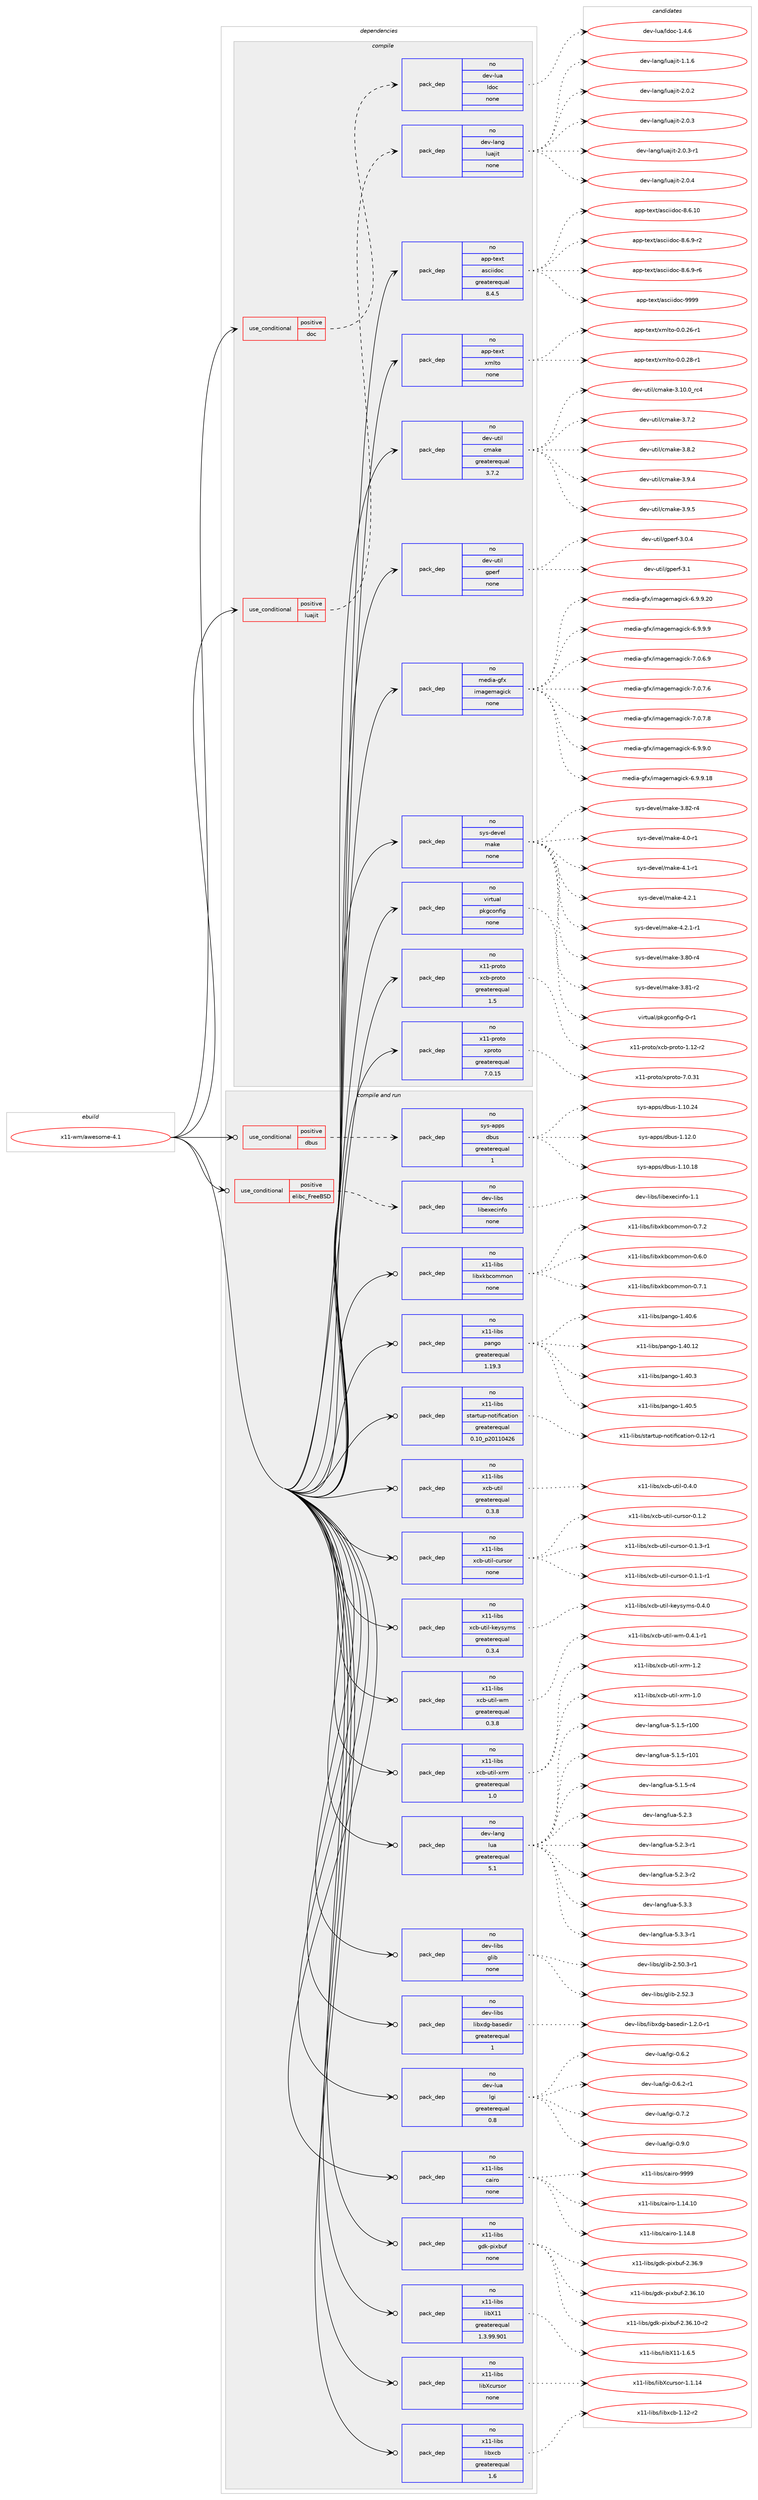 digraph prolog {

# *************
# Graph options
# *************

newrank=true;
concentrate=true;
compound=true;
graph [rankdir=LR,fontname=Helvetica,fontsize=10,ranksep=1.5];#, ranksep=2.5, nodesep=0.2];
edge  [arrowhead=vee];
node  [fontname=Helvetica,fontsize=10];

# **********
# The ebuild
# **********

subgraph cluster_leftcol {
color=gray;
rank=same;
label=<<i>ebuild</i>>;
id [label="x11-wm/awesome-4.1", color=red, width=4, href="../x11-wm/awesome-4.1.svg"];
}

# ****************
# The dependencies
# ****************

subgraph cluster_midcol {
color=gray;
label=<<i>dependencies</i>>;
subgraph cluster_compile {
fillcolor="#eeeeee";
style=filled;
label=<<i>compile</i>>;
subgraph cond123967 {
dependency531291 [label=<<TABLE BORDER="0" CELLBORDER="1" CELLSPACING="0" CELLPADDING="4"><TR><TD ROWSPAN="3" CELLPADDING="10">use_conditional</TD></TR><TR><TD>positive</TD></TR><TR><TD>doc</TD></TR></TABLE>>, shape=none, color=red];
subgraph pack397216 {
dependency531292 [label=<<TABLE BORDER="0" CELLBORDER="1" CELLSPACING="0" CELLPADDING="4" WIDTH="220"><TR><TD ROWSPAN="6" CELLPADDING="30">pack_dep</TD></TR><TR><TD WIDTH="110">no</TD></TR><TR><TD>dev-lua</TD></TR><TR><TD>ldoc</TD></TR><TR><TD>none</TD></TR><TR><TD></TD></TR></TABLE>>, shape=none, color=blue];
}
dependency531291:e -> dependency531292:w [weight=20,style="dashed",arrowhead="vee"];
}
id:e -> dependency531291:w [weight=20,style="solid",arrowhead="vee"];
subgraph cond123968 {
dependency531293 [label=<<TABLE BORDER="0" CELLBORDER="1" CELLSPACING="0" CELLPADDING="4"><TR><TD ROWSPAN="3" CELLPADDING="10">use_conditional</TD></TR><TR><TD>positive</TD></TR><TR><TD>luajit</TD></TR></TABLE>>, shape=none, color=red];
subgraph pack397217 {
dependency531294 [label=<<TABLE BORDER="0" CELLBORDER="1" CELLSPACING="0" CELLPADDING="4" WIDTH="220"><TR><TD ROWSPAN="6" CELLPADDING="30">pack_dep</TD></TR><TR><TD WIDTH="110">no</TD></TR><TR><TD>dev-lang</TD></TR><TR><TD>luajit</TD></TR><TR><TD>none</TD></TR><TR><TD></TD></TR></TABLE>>, shape=none, color=blue];
}
dependency531293:e -> dependency531294:w [weight=20,style="dashed",arrowhead="vee"];
}
id:e -> dependency531293:w [weight=20,style="solid",arrowhead="vee"];
subgraph pack397218 {
dependency531295 [label=<<TABLE BORDER="0" CELLBORDER="1" CELLSPACING="0" CELLPADDING="4" WIDTH="220"><TR><TD ROWSPAN="6" CELLPADDING="30">pack_dep</TD></TR><TR><TD WIDTH="110">no</TD></TR><TR><TD>app-text</TD></TR><TR><TD>asciidoc</TD></TR><TR><TD>greaterequal</TD></TR><TR><TD>8.4.5</TD></TR></TABLE>>, shape=none, color=blue];
}
id:e -> dependency531295:w [weight=20,style="solid",arrowhead="vee"];
subgraph pack397219 {
dependency531296 [label=<<TABLE BORDER="0" CELLBORDER="1" CELLSPACING="0" CELLPADDING="4" WIDTH="220"><TR><TD ROWSPAN="6" CELLPADDING="30">pack_dep</TD></TR><TR><TD WIDTH="110">no</TD></TR><TR><TD>app-text</TD></TR><TR><TD>xmlto</TD></TR><TR><TD>none</TD></TR><TR><TD></TD></TR></TABLE>>, shape=none, color=blue];
}
id:e -> dependency531296:w [weight=20,style="solid",arrowhead="vee"];
subgraph pack397220 {
dependency531297 [label=<<TABLE BORDER="0" CELLBORDER="1" CELLSPACING="0" CELLPADDING="4" WIDTH="220"><TR><TD ROWSPAN="6" CELLPADDING="30">pack_dep</TD></TR><TR><TD WIDTH="110">no</TD></TR><TR><TD>dev-util</TD></TR><TR><TD>cmake</TD></TR><TR><TD>greaterequal</TD></TR><TR><TD>3.7.2</TD></TR></TABLE>>, shape=none, color=blue];
}
id:e -> dependency531297:w [weight=20,style="solid",arrowhead="vee"];
subgraph pack397221 {
dependency531298 [label=<<TABLE BORDER="0" CELLBORDER="1" CELLSPACING="0" CELLPADDING="4" WIDTH="220"><TR><TD ROWSPAN="6" CELLPADDING="30">pack_dep</TD></TR><TR><TD WIDTH="110">no</TD></TR><TR><TD>dev-util</TD></TR><TR><TD>gperf</TD></TR><TR><TD>none</TD></TR><TR><TD></TD></TR></TABLE>>, shape=none, color=blue];
}
id:e -> dependency531298:w [weight=20,style="solid",arrowhead="vee"];
subgraph pack397222 {
dependency531299 [label=<<TABLE BORDER="0" CELLBORDER="1" CELLSPACING="0" CELLPADDING="4" WIDTH="220"><TR><TD ROWSPAN="6" CELLPADDING="30">pack_dep</TD></TR><TR><TD WIDTH="110">no</TD></TR><TR><TD>media-gfx</TD></TR><TR><TD>imagemagick</TD></TR><TR><TD>none</TD></TR><TR><TD></TD></TR></TABLE>>, shape=none, color=blue];
}
id:e -> dependency531299:w [weight=20,style="solid",arrowhead="vee"];
subgraph pack397223 {
dependency531300 [label=<<TABLE BORDER="0" CELLBORDER="1" CELLSPACING="0" CELLPADDING="4" WIDTH="220"><TR><TD ROWSPAN="6" CELLPADDING="30">pack_dep</TD></TR><TR><TD WIDTH="110">no</TD></TR><TR><TD>sys-devel</TD></TR><TR><TD>make</TD></TR><TR><TD>none</TD></TR><TR><TD></TD></TR></TABLE>>, shape=none, color=blue];
}
id:e -> dependency531300:w [weight=20,style="solid",arrowhead="vee"];
subgraph pack397224 {
dependency531301 [label=<<TABLE BORDER="0" CELLBORDER="1" CELLSPACING="0" CELLPADDING="4" WIDTH="220"><TR><TD ROWSPAN="6" CELLPADDING="30">pack_dep</TD></TR><TR><TD WIDTH="110">no</TD></TR><TR><TD>virtual</TD></TR><TR><TD>pkgconfig</TD></TR><TR><TD>none</TD></TR><TR><TD></TD></TR></TABLE>>, shape=none, color=blue];
}
id:e -> dependency531301:w [weight=20,style="solid",arrowhead="vee"];
subgraph pack397225 {
dependency531302 [label=<<TABLE BORDER="0" CELLBORDER="1" CELLSPACING="0" CELLPADDING="4" WIDTH="220"><TR><TD ROWSPAN="6" CELLPADDING="30">pack_dep</TD></TR><TR><TD WIDTH="110">no</TD></TR><TR><TD>x11-proto</TD></TR><TR><TD>xcb-proto</TD></TR><TR><TD>greaterequal</TD></TR><TR><TD>1.5</TD></TR></TABLE>>, shape=none, color=blue];
}
id:e -> dependency531302:w [weight=20,style="solid",arrowhead="vee"];
subgraph pack397226 {
dependency531303 [label=<<TABLE BORDER="0" CELLBORDER="1" CELLSPACING="0" CELLPADDING="4" WIDTH="220"><TR><TD ROWSPAN="6" CELLPADDING="30">pack_dep</TD></TR><TR><TD WIDTH="110">no</TD></TR><TR><TD>x11-proto</TD></TR><TR><TD>xproto</TD></TR><TR><TD>greaterequal</TD></TR><TR><TD>7.0.15</TD></TR></TABLE>>, shape=none, color=blue];
}
id:e -> dependency531303:w [weight=20,style="solid",arrowhead="vee"];
}
subgraph cluster_compileandrun {
fillcolor="#eeeeee";
style=filled;
label=<<i>compile and run</i>>;
subgraph cond123969 {
dependency531304 [label=<<TABLE BORDER="0" CELLBORDER="1" CELLSPACING="0" CELLPADDING="4"><TR><TD ROWSPAN="3" CELLPADDING="10">use_conditional</TD></TR><TR><TD>positive</TD></TR><TR><TD>dbus</TD></TR></TABLE>>, shape=none, color=red];
subgraph pack397227 {
dependency531305 [label=<<TABLE BORDER="0" CELLBORDER="1" CELLSPACING="0" CELLPADDING="4" WIDTH="220"><TR><TD ROWSPAN="6" CELLPADDING="30">pack_dep</TD></TR><TR><TD WIDTH="110">no</TD></TR><TR><TD>sys-apps</TD></TR><TR><TD>dbus</TD></TR><TR><TD>greaterequal</TD></TR><TR><TD>1</TD></TR></TABLE>>, shape=none, color=blue];
}
dependency531304:e -> dependency531305:w [weight=20,style="dashed",arrowhead="vee"];
}
id:e -> dependency531304:w [weight=20,style="solid",arrowhead="odotvee"];
subgraph cond123970 {
dependency531306 [label=<<TABLE BORDER="0" CELLBORDER="1" CELLSPACING="0" CELLPADDING="4"><TR><TD ROWSPAN="3" CELLPADDING="10">use_conditional</TD></TR><TR><TD>positive</TD></TR><TR><TD>elibc_FreeBSD</TD></TR></TABLE>>, shape=none, color=red];
subgraph pack397228 {
dependency531307 [label=<<TABLE BORDER="0" CELLBORDER="1" CELLSPACING="0" CELLPADDING="4" WIDTH="220"><TR><TD ROWSPAN="6" CELLPADDING="30">pack_dep</TD></TR><TR><TD WIDTH="110">no</TD></TR><TR><TD>dev-libs</TD></TR><TR><TD>libexecinfo</TD></TR><TR><TD>none</TD></TR><TR><TD></TD></TR></TABLE>>, shape=none, color=blue];
}
dependency531306:e -> dependency531307:w [weight=20,style="dashed",arrowhead="vee"];
}
id:e -> dependency531306:w [weight=20,style="solid",arrowhead="odotvee"];
subgraph pack397229 {
dependency531308 [label=<<TABLE BORDER="0" CELLBORDER="1" CELLSPACING="0" CELLPADDING="4" WIDTH="220"><TR><TD ROWSPAN="6" CELLPADDING="30">pack_dep</TD></TR><TR><TD WIDTH="110">no</TD></TR><TR><TD>dev-lang</TD></TR><TR><TD>lua</TD></TR><TR><TD>greaterequal</TD></TR><TR><TD>5.1</TD></TR></TABLE>>, shape=none, color=blue];
}
id:e -> dependency531308:w [weight=20,style="solid",arrowhead="odotvee"];
subgraph pack397230 {
dependency531309 [label=<<TABLE BORDER="0" CELLBORDER="1" CELLSPACING="0" CELLPADDING="4" WIDTH="220"><TR><TD ROWSPAN="6" CELLPADDING="30">pack_dep</TD></TR><TR><TD WIDTH="110">no</TD></TR><TR><TD>dev-libs</TD></TR><TR><TD>glib</TD></TR><TR><TD>none</TD></TR><TR><TD></TD></TR></TABLE>>, shape=none, color=blue];
}
id:e -> dependency531309:w [weight=20,style="solid",arrowhead="odotvee"];
subgraph pack397231 {
dependency531310 [label=<<TABLE BORDER="0" CELLBORDER="1" CELLSPACING="0" CELLPADDING="4" WIDTH="220"><TR><TD ROWSPAN="6" CELLPADDING="30">pack_dep</TD></TR><TR><TD WIDTH="110">no</TD></TR><TR><TD>dev-libs</TD></TR><TR><TD>libxdg-basedir</TD></TR><TR><TD>greaterequal</TD></TR><TR><TD>1</TD></TR></TABLE>>, shape=none, color=blue];
}
id:e -> dependency531310:w [weight=20,style="solid",arrowhead="odotvee"];
subgraph pack397232 {
dependency531311 [label=<<TABLE BORDER="0" CELLBORDER="1" CELLSPACING="0" CELLPADDING="4" WIDTH="220"><TR><TD ROWSPAN="6" CELLPADDING="30">pack_dep</TD></TR><TR><TD WIDTH="110">no</TD></TR><TR><TD>dev-lua</TD></TR><TR><TD>lgi</TD></TR><TR><TD>greaterequal</TD></TR><TR><TD>0.8</TD></TR></TABLE>>, shape=none, color=blue];
}
id:e -> dependency531311:w [weight=20,style="solid",arrowhead="odotvee"];
subgraph pack397233 {
dependency531312 [label=<<TABLE BORDER="0" CELLBORDER="1" CELLSPACING="0" CELLPADDING="4" WIDTH="220"><TR><TD ROWSPAN="6" CELLPADDING="30">pack_dep</TD></TR><TR><TD WIDTH="110">no</TD></TR><TR><TD>x11-libs</TD></TR><TR><TD>cairo</TD></TR><TR><TD>none</TD></TR><TR><TD></TD></TR></TABLE>>, shape=none, color=blue];
}
id:e -> dependency531312:w [weight=20,style="solid",arrowhead="odotvee"];
subgraph pack397234 {
dependency531313 [label=<<TABLE BORDER="0" CELLBORDER="1" CELLSPACING="0" CELLPADDING="4" WIDTH="220"><TR><TD ROWSPAN="6" CELLPADDING="30">pack_dep</TD></TR><TR><TD WIDTH="110">no</TD></TR><TR><TD>x11-libs</TD></TR><TR><TD>gdk-pixbuf</TD></TR><TR><TD>none</TD></TR><TR><TD></TD></TR></TABLE>>, shape=none, color=blue];
}
id:e -> dependency531313:w [weight=20,style="solid",arrowhead="odotvee"];
subgraph pack397235 {
dependency531314 [label=<<TABLE BORDER="0" CELLBORDER="1" CELLSPACING="0" CELLPADDING="4" WIDTH="220"><TR><TD ROWSPAN="6" CELLPADDING="30">pack_dep</TD></TR><TR><TD WIDTH="110">no</TD></TR><TR><TD>x11-libs</TD></TR><TR><TD>libX11</TD></TR><TR><TD>greaterequal</TD></TR><TR><TD>1.3.99.901</TD></TR></TABLE>>, shape=none, color=blue];
}
id:e -> dependency531314:w [weight=20,style="solid",arrowhead="odotvee"];
subgraph pack397236 {
dependency531315 [label=<<TABLE BORDER="0" CELLBORDER="1" CELLSPACING="0" CELLPADDING="4" WIDTH="220"><TR><TD ROWSPAN="6" CELLPADDING="30">pack_dep</TD></TR><TR><TD WIDTH="110">no</TD></TR><TR><TD>x11-libs</TD></TR><TR><TD>libXcursor</TD></TR><TR><TD>none</TD></TR><TR><TD></TD></TR></TABLE>>, shape=none, color=blue];
}
id:e -> dependency531315:w [weight=20,style="solid",arrowhead="odotvee"];
subgraph pack397237 {
dependency531316 [label=<<TABLE BORDER="0" CELLBORDER="1" CELLSPACING="0" CELLPADDING="4" WIDTH="220"><TR><TD ROWSPAN="6" CELLPADDING="30">pack_dep</TD></TR><TR><TD WIDTH="110">no</TD></TR><TR><TD>x11-libs</TD></TR><TR><TD>libxcb</TD></TR><TR><TD>greaterequal</TD></TR><TR><TD>1.6</TD></TR></TABLE>>, shape=none, color=blue];
}
id:e -> dependency531316:w [weight=20,style="solid",arrowhead="odotvee"];
subgraph pack397238 {
dependency531317 [label=<<TABLE BORDER="0" CELLBORDER="1" CELLSPACING="0" CELLPADDING="4" WIDTH="220"><TR><TD ROWSPAN="6" CELLPADDING="30">pack_dep</TD></TR><TR><TD WIDTH="110">no</TD></TR><TR><TD>x11-libs</TD></TR><TR><TD>libxkbcommon</TD></TR><TR><TD>none</TD></TR><TR><TD></TD></TR></TABLE>>, shape=none, color=blue];
}
id:e -> dependency531317:w [weight=20,style="solid",arrowhead="odotvee"];
subgraph pack397239 {
dependency531318 [label=<<TABLE BORDER="0" CELLBORDER="1" CELLSPACING="0" CELLPADDING="4" WIDTH="220"><TR><TD ROWSPAN="6" CELLPADDING="30">pack_dep</TD></TR><TR><TD WIDTH="110">no</TD></TR><TR><TD>x11-libs</TD></TR><TR><TD>pango</TD></TR><TR><TD>greaterequal</TD></TR><TR><TD>1.19.3</TD></TR></TABLE>>, shape=none, color=blue];
}
id:e -> dependency531318:w [weight=20,style="solid",arrowhead="odotvee"];
subgraph pack397240 {
dependency531319 [label=<<TABLE BORDER="0" CELLBORDER="1" CELLSPACING="0" CELLPADDING="4" WIDTH="220"><TR><TD ROWSPAN="6" CELLPADDING="30">pack_dep</TD></TR><TR><TD WIDTH="110">no</TD></TR><TR><TD>x11-libs</TD></TR><TR><TD>startup-notification</TD></TR><TR><TD>greaterequal</TD></TR><TR><TD>0.10_p20110426</TD></TR></TABLE>>, shape=none, color=blue];
}
id:e -> dependency531319:w [weight=20,style="solid",arrowhead="odotvee"];
subgraph pack397241 {
dependency531320 [label=<<TABLE BORDER="0" CELLBORDER="1" CELLSPACING="0" CELLPADDING="4" WIDTH="220"><TR><TD ROWSPAN="6" CELLPADDING="30">pack_dep</TD></TR><TR><TD WIDTH="110">no</TD></TR><TR><TD>x11-libs</TD></TR><TR><TD>xcb-util</TD></TR><TR><TD>greaterequal</TD></TR><TR><TD>0.3.8</TD></TR></TABLE>>, shape=none, color=blue];
}
id:e -> dependency531320:w [weight=20,style="solid",arrowhead="odotvee"];
subgraph pack397242 {
dependency531321 [label=<<TABLE BORDER="0" CELLBORDER="1" CELLSPACING="0" CELLPADDING="4" WIDTH="220"><TR><TD ROWSPAN="6" CELLPADDING="30">pack_dep</TD></TR><TR><TD WIDTH="110">no</TD></TR><TR><TD>x11-libs</TD></TR><TR><TD>xcb-util-cursor</TD></TR><TR><TD>none</TD></TR><TR><TD></TD></TR></TABLE>>, shape=none, color=blue];
}
id:e -> dependency531321:w [weight=20,style="solid",arrowhead="odotvee"];
subgraph pack397243 {
dependency531322 [label=<<TABLE BORDER="0" CELLBORDER="1" CELLSPACING="0" CELLPADDING="4" WIDTH="220"><TR><TD ROWSPAN="6" CELLPADDING="30">pack_dep</TD></TR><TR><TD WIDTH="110">no</TD></TR><TR><TD>x11-libs</TD></TR><TR><TD>xcb-util-keysyms</TD></TR><TR><TD>greaterequal</TD></TR><TR><TD>0.3.4</TD></TR></TABLE>>, shape=none, color=blue];
}
id:e -> dependency531322:w [weight=20,style="solid",arrowhead="odotvee"];
subgraph pack397244 {
dependency531323 [label=<<TABLE BORDER="0" CELLBORDER="1" CELLSPACING="0" CELLPADDING="4" WIDTH="220"><TR><TD ROWSPAN="6" CELLPADDING="30">pack_dep</TD></TR><TR><TD WIDTH="110">no</TD></TR><TR><TD>x11-libs</TD></TR><TR><TD>xcb-util-wm</TD></TR><TR><TD>greaterequal</TD></TR><TR><TD>0.3.8</TD></TR></TABLE>>, shape=none, color=blue];
}
id:e -> dependency531323:w [weight=20,style="solid",arrowhead="odotvee"];
subgraph pack397245 {
dependency531324 [label=<<TABLE BORDER="0" CELLBORDER="1" CELLSPACING="0" CELLPADDING="4" WIDTH="220"><TR><TD ROWSPAN="6" CELLPADDING="30">pack_dep</TD></TR><TR><TD WIDTH="110">no</TD></TR><TR><TD>x11-libs</TD></TR><TR><TD>xcb-util-xrm</TD></TR><TR><TD>greaterequal</TD></TR><TR><TD>1.0</TD></TR></TABLE>>, shape=none, color=blue];
}
id:e -> dependency531324:w [weight=20,style="solid",arrowhead="odotvee"];
}
subgraph cluster_run {
fillcolor="#eeeeee";
style=filled;
label=<<i>run</i>>;
}
}

# **************
# The candidates
# **************

subgraph cluster_choices {
rank=same;
color=gray;
label=<<i>candidates</i>>;

subgraph choice397216 {
color=black;
nodesep=1;
choice10010111845108117974710810011199454946524654 [label="dev-lua/ldoc-1.4.6", color=red, width=4,href="../dev-lua/ldoc-1.4.6.svg"];
dependency531292:e -> choice10010111845108117974710810011199454946524654:w [style=dotted,weight="100"];
}
subgraph choice397217 {
color=black;
nodesep=1;
choice10010111845108971101034710811797106105116454946494654 [label="dev-lang/luajit-1.1.6", color=red, width=4,href="../dev-lang/luajit-1.1.6.svg"];
choice10010111845108971101034710811797106105116455046484650 [label="dev-lang/luajit-2.0.2", color=red, width=4,href="../dev-lang/luajit-2.0.2.svg"];
choice10010111845108971101034710811797106105116455046484651 [label="dev-lang/luajit-2.0.3", color=red, width=4,href="../dev-lang/luajit-2.0.3.svg"];
choice100101118451089711010347108117971061051164550464846514511449 [label="dev-lang/luajit-2.0.3-r1", color=red, width=4,href="../dev-lang/luajit-2.0.3-r1.svg"];
choice10010111845108971101034710811797106105116455046484652 [label="dev-lang/luajit-2.0.4", color=red, width=4,href="../dev-lang/luajit-2.0.4.svg"];
dependency531294:e -> choice10010111845108971101034710811797106105116454946494654:w [style=dotted,weight="100"];
dependency531294:e -> choice10010111845108971101034710811797106105116455046484650:w [style=dotted,weight="100"];
dependency531294:e -> choice10010111845108971101034710811797106105116455046484651:w [style=dotted,weight="100"];
dependency531294:e -> choice100101118451089711010347108117971061051164550464846514511449:w [style=dotted,weight="100"];
dependency531294:e -> choice10010111845108971101034710811797106105116455046484652:w [style=dotted,weight="100"];
}
subgraph choice397218 {
color=black;
nodesep=1;
choice97112112451161011201164797115991051051001119945564654464948 [label="app-text/asciidoc-8.6.10", color=red, width=4,href="../app-text/asciidoc-8.6.10.svg"];
choice9711211245116101120116479711599105105100111994556465446574511450 [label="app-text/asciidoc-8.6.9-r2", color=red, width=4,href="../app-text/asciidoc-8.6.9-r2.svg"];
choice9711211245116101120116479711599105105100111994556465446574511454 [label="app-text/asciidoc-8.6.9-r6", color=red, width=4,href="../app-text/asciidoc-8.6.9-r6.svg"];
choice9711211245116101120116479711599105105100111994557575757 [label="app-text/asciidoc-9999", color=red, width=4,href="../app-text/asciidoc-9999.svg"];
dependency531295:e -> choice97112112451161011201164797115991051051001119945564654464948:w [style=dotted,weight="100"];
dependency531295:e -> choice9711211245116101120116479711599105105100111994556465446574511450:w [style=dotted,weight="100"];
dependency531295:e -> choice9711211245116101120116479711599105105100111994556465446574511454:w [style=dotted,weight="100"];
dependency531295:e -> choice9711211245116101120116479711599105105100111994557575757:w [style=dotted,weight="100"];
}
subgraph choice397219 {
color=black;
nodesep=1;
choice971121124511610112011647120109108116111454846484650544511449 [label="app-text/xmlto-0.0.26-r1", color=red, width=4,href="../app-text/xmlto-0.0.26-r1.svg"];
choice971121124511610112011647120109108116111454846484650564511449 [label="app-text/xmlto-0.0.28-r1", color=red, width=4,href="../app-text/xmlto-0.0.28-r1.svg"];
dependency531296:e -> choice971121124511610112011647120109108116111454846484650544511449:w [style=dotted,weight="100"];
dependency531296:e -> choice971121124511610112011647120109108116111454846484650564511449:w [style=dotted,weight="100"];
}
subgraph choice397220 {
color=black;
nodesep=1;
choice1001011184511711610510847991099710710145514649484648951149952 [label="dev-util/cmake-3.10.0_rc4", color=red, width=4,href="../dev-util/cmake-3.10.0_rc4.svg"];
choice10010111845117116105108479910997107101455146554650 [label="dev-util/cmake-3.7.2", color=red, width=4,href="../dev-util/cmake-3.7.2.svg"];
choice10010111845117116105108479910997107101455146564650 [label="dev-util/cmake-3.8.2", color=red, width=4,href="../dev-util/cmake-3.8.2.svg"];
choice10010111845117116105108479910997107101455146574652 [label="dev-util/cmake-3.9.4", color=red, width=4,href="../dev-util/cmake-3.9.4.svg"];
choice10010111845117116105108479910997107101455146574653 [label="dev-util/cmake-3.9.5", color=red, width=4,href="../dev-util/cmake-3.9.5.svg"];
dependency531297:e -> choice1001011184511711610510847991099710710145514649484648951149952:w [style=dotted,weight="100"];
dependency531297:e -> choice10010111845117116105108479910997107101455146554650:w [style=dotted,weight="100"];
dependency531297:e -> choice10010111845117116105108479910997107101455146564650:w [style=dotted,weight="100"];
dependency531297:e -> choice10010111845117116105108479910997107101455146574652:w [style=dotted,weight="100"];
dependency531297:e -> choice10010111845117116105108479910997107101455146574653:w [style=dotted,weight="100"];
}
subgraph choice397221 {
color=black;
nodesep=1;
choice1001011184511711610510847103112101114102455146484652 [label="dev-util/gperf-3.0.4", color=red, width=4,href="../dev-util/gperf-3.0.4.svg"];
choice100101118451171161051084710311210111410245514649 [label="dev-util/gperf-3.1", color=red, width=4,href="../dev-util/gperf-3.1.svg"];
dependency531298:e -> choice1001011184511711610510847103112101114102455146484652:w [style=dotted,weight="100"];
dependency531298:e -> choice100101118451171161051084710311210111410245514649:w [style=dotted,weight="100"];
}
subgraph choice397222 {
color=black;
nodesep=1;
choice1091011001059745103102120471051099710310110997103105991074554465746574648 [label="media-gfx/imagemagick-6.9.9.0", color=red, width=4,href="../media-gfx/imagemagick-6.9.9.0.svg"];
choice109101100105974510310212047105109971031011099710310599107455446574657464956 [label="media-gfx/imagemagick-6.9.9.18", color=red, width=4,href="../media-gfx/imagemagick-6.9.9.18.svg"];
choice109101100105974510310212047105109971031011099710310599107455446574657465048 [label="media-gfx/imagemagick-6.9.9.20", color=red, width=4,href="../media-gfx/imagemagick-6.9.9.20.svg"];
choice1091011001059745103102120471051099710310110997103105991074554465746574657 [label="media-gfx/imagemagick-6.9.9.9", color=red, width=4,href="../media-gfx/imagemagick-6.9.9.9.svg"];
choice1091011001059745103102120471051099710310110997103105991074555464846544657 [label="media-gfx/imagemagick-7.0.6.9", color=red, width=4,href="../media-gfx/imagemagick-7.0.6.9.svg"];
choice1091011001059745103102120471051099710310110997103105991074555464846554654 [label="media-gfx/imagemagick-7.0.7.6", color=red, width=4,href="../media-gfx/imagemagick-7.0.7.6.svg"];
choice1091011001059745103102120471051099710310110997103105991074555464846554656 [label="media-gfx/imagemagick-7.0.7.8", color=red, width=4,href="../media-gfx/imagemagick-7.0.7.8.svg"];
dependency531299:e -> choice1091011001059745103102120471051099710310110997103105991074554465746574648:w [style=dotted,weight="100"];
dependency531299:e -> choice109101100105974510310212047105109971031011099710310599107455446574657464956:w [style=dotted,weight="100"];
dependency531299:e -> choice109101100105974510310212047105109971031011099710310599107455446574657465048:w [style=dotted,weight="100"];
dependency531299:e -> choice1091011001059745103102120471051099710310110997103105991074554465746574657:w [style=dotted,weight="100"];
dependency531299:e -> choice1091011001059745103102120471051099710310110997103105991074555464846544657:w [style=dotted,weight="100"];
dependency531299:e -> choice1091011001059745103102120471051099710310110997103105991074555464846554654:w [style=dotted,weight="100"];
dependency531299:e -> choice1091011001059745103102120471051099710310110997103105991074555464846554656:w [style=dotted,weight="100"];
}
subgraph choice397223 {
color=black;
nodesep=1;
choice11512111545100101118101108471099710710145514656484511452 [label="sys-devel/make-3.80-r4", color=red, width=4,href="../sys-devel/make-3.80-r4.svg"];
choice11512111545100101118101108471099710710145514656494511450 [label="sys-devel/make-3.81-r2", color=red, width=4,href="../sys-devel/make-3.81-r2.svg"];
choice11512111545100101118101108471099710710145514656504511452 [label="sys-devel/make-3.82-r4", color=red, width=4,href="../sys-devel/make-3.82-r4.svg"];
choice115121115451001011181011084710997107101455246484511449 [label="sys-devel/make-4.0-r1", color=red, width=4,href="../sys-devel/make-4.0-r1.svg"];
choice115121115451001011181011084710997107101455246494511449 [label="sys-devel/make-4.1-r1", color=red, width=4,href="../sys-devel/make-4.1-r1.svg"];
choice115121115451001011181011084710997107101455246504649 [label="sys-devel/make-4.2.1", color=red, width=4,href="../sys-devel/make-4.2.1.svg"];
choice1151211154510010111810110847109971071014552465046494511449 [label="sys-devel/make-4.2.1-r1", color=red, width=4,href="../sys-devel/make-4.2.1-r1.svg"];
dependency531300:e -> choice11512111545100101118101108471099710710145514656484511452:w [style=dotted,weight="100"];
dependency531300:e -> choice11512111545100101118101108471099710710145514656494511450:w [style=dotted,weight="100"];
dependency531300:e -> choice11512111545100101118101108471099710710145514656504511452:w [style=dotted,weight="100"];
dependency531300:e -> choice115121115451001011181011084710997107101455246484511449:w [style=dotted,weight="100"];
dependency531300:e -> choice115121115451001011181011084710997107101455246494511449:w [style=dotted,weight="100"];
dependency531300:e -> choice115121115451001011181011084710997107101455246504649:w [style=dotted,weight="100"];
dependency531300:e -> choice1151211154510010111810110847109971071014552465046494511449:w [style=dotted,weight="100"];
}
subgraph choice397224 {
color=black;
nodesep=1;
choice11810511411611797108471121071039911111010210510345484511449 [label="virtual/pkgconfig-0-r1", color=red, width=4,href="../virtual/pkgconfig-0-r1.svg"];
dependency531301:e -> choice11810511411611797108471121071039911111010210510345484511449:w [style=dotted,weight="100"];
}
subgraph choice397225 {
color=black;
nodesep=1;
choice1204949451121141111161114712099984511211411111611145494649504511450 [label="x11-proto/xcb-proto-1.12-r2", color=red, width=4,href="../x11-proto/xcb-proto-1.12-r2.svg"];
dependency531302:e -> choice1204949451121141111161114712099984511211411111611145494649504511450:w [style=dotted,weight="100"];
}
subgraph choice397226 {
color=black;
nodesep=1;
choice1204949451121141111161114712011211411111611145554648465149 [label="x11-proto/xproto-7.0.31", color=red, width=4,href="../x11-proto/xproto-7.0.31.svg"];
dependency531303:e -> choice1204949451121141111161114712011211411111611145554648465149:w [style=dotted,weight="100"];
}
subgraph choice397227 {
color=black;
nodesep=1;
choice115121115459711211211547100981171154549464948464956 [label="sys-apps/dbus-1.10.18", color=red, width=4,href="../sys-apps/dbus-1.10.18.svg"];
choice115121115459711211211547100981171154549464948465052 [label="sys-apps/dbus-1.10.24", color=red, width=4,href="../sys-apps/dbus-1.10.24.svg"];
choice1151211154597112112115471009811711545494649504648 [label="sys-apps/dbus-1.12.0", color=red, width=4,href="../sys-apps/dbus-1.12.0.svg"];
dependency531305:e -> choice115121115459711211211547100981171154549464948464956:w [style=dotted,weight="100"];
dependency531305:e -> choice115121115459711211211547100981171154549464948465052:w [style=dotted,weight="100"];
dependency531305:e -> choice1151211154597112112115471009811711545494649504648:w [style=dotted,weight="100"];
}
subgraph choice397228 {
color=black;
nodesep=1;
choice100101118451081059811547108105981011201019910511010211145494649 [label="dev-libs/libexecinfo-1.1", color=red, width=4,href="../dev-libs/libexecinfo-1.1.svg"];
dependency531307:e -> choice100101118451081059811547108105981011201019910511010211145494649:w [style=dotted,weight="100"];
}
subgraph choice397229 {
color=black;
nodesep=1;
choice1001011184510897110103471081179745534649465345114494848 [label="dev-lang/lua-5.1.5-r100", color=red, width=4,href="../dev-lang/lua-5.1.5-r100.svg"];
choice1001011184510897110103471081179745534649465345114494849 [label="dev-lang/lua-5.1.5-r101", color=red, width=4,href="../dev-lang/lua-5.1.5-r101.svg"];
choice100101118451089711010347108117974553464946534511452 [label="dev-lang/lua-5.1.5-r4", color=red, width=4,href="../dev-lang/lua-5.1.5-r4.svg"];
choice10010111845108971101034710811797455346504651 [label="dev-lang/lua-5.2.3", color=red, width=4,href="../dev-lang/lua-5.2.3.svg"];
choice100101118451089711010347108117974553465046514511449 [label="dev-lang/lua-5.2.3-r1", color=red, width=4,href="../dev-lang/lua-5.2.3-r1.svg"];
choice100101118451089711010347108117974553465046514511450 [label="dev-lang/lua-5.2.3-r2", color=red, width=4,href="../dev-lang/lua-5.2.3-r2.svg"];
choice10010111845108971101034710811797455346514651 [label="dev-lang/lua-5.3.3", color=red, width=4,href="../dev-lang/lua-5.3.3.svg"];
choice100101118451089711010347108117974553465146514511449 [label="dev-lang/lua-5.3.3-r1", color=red, width=4,href="../dev-lang/lua-5.3.3-r1.svg"];
dependency531308:e -> choice1001011184510897110103471081179745534649465345114494848:w [style=dotted,weight="100"];
dependency531308:e -> choice1001011184510897110103471081179745534649465345114494849:w [style=dotted,weight="100"];
dependency531308:e -> choice100101118451089711010347108117974553464946534511452:w [style=dotted,weight="100"];
dependency531308:e -> choice10010111845108971101034710811797455346504651:w [style=dotted,weight="100"];
dependency531308:e -> choice100101118451089711010347108117974553465046514511449:w [style=dotted,weight="100"];
dependency531308:e -> choice100101118451089711010347108117974553465046514511450:w [style=dotted,weight="100"];
dependency531308:e -> choice10010111845108971101034710811797455346514651:w [style=dotted,weight="100"];
dependency531308:e -> choice100101118451089711010347108117974553465146514511449:w [style=dotted,weight="100"];
}
subgraph choice397230 {
color=black;
nodesep=1;
choice10010111845108105981154710310810598455046534846514511449 [label="dev-libs/glib-2.50.3-r1", color=red, width=4,href="../dev-libs/glib-2.50.3-r1.svg"];
choice1001011184510810598115471031081059845504653504651 [label="dev-libs/glib-2.52.3", color=red, width=4,href="../dev-libs/glib-2.52.3.svg"];
dependency531309:e -> choice10010111845108105981154710310810598455046534846514511449:w [style=dotted,weight="100"];
dependency531309:e -> choice1001011184510810598115471031081059845504653504651:w [style=dotted,weight="100"];
}
subgraph choice397231 {
color=black;
nodesep=1;
choice100101118451081059811547108105981201001034598971151011001051144549465046484511449 [label="dev-libs/libxdg-basedir-1.2.0-r1", color=red, width=4,href="../dev-libs/libxdg-basedir-1.2.0-r1.svg"];
dependency531310:e -> choice100101118451081059811547108105981201001034598971151011001051144549465046484511449:w [style=dotted,weight="100"];
}
subgraph choice397232 {
color=black;
nodesep=1;
choice100101118451081179747108103105454846544650 [label="dev-lua/lgi-0.6.2", color=red, width=4,href="../dev-lua/lgi-0.6.2.svg"];
choice1001011184510811797471081031054548465446504511449 [label="dev-lua/lgi-0.6.2-r1", color=red, width=4,href="../dev-lua/lgi-0.6.2-r1.svg"];
choice100101118451081179747108103105454846554650 [label="dev-lua/lgi-0.7.2", color=red, width=4,href="../dev-lua/lgi-0.7.2.svg"];
choice100101118451081179747108103105454846574648 [label="dev-lua/lgi-0.9.0", color=red, width=4,href="../dev-lua/lgi-0.9.0.svg"];
dependency531311:e -> choice100101118451081179747108103105454846544650:w [style=dotted,weight="100"];
dependency531311:e -> choice1001011184510811797471081031054548465446504511449:w [style=dotted,weight="100"];
dependency531311:e -> choice100101118451081179747108103105454846554650:w [style=dotted,weight="100"];
dependency531311:e -> choice100101118451081179747108103105454846574648:w [style=dotted,weight="100"];
}
subgraph choice397233 {
color=black;
nodesep=1;
choice120494945108105981154799971051141114549464952464948 [label="x11-libs/cairo-1.14.10", color=red, width=4,href="../x11-libs/cairo-1.14.10.svg"];
choice1204949451081059811547999710511411145494649524656 [label="x11-libs/cairo-1.14.8", color=red, width=4,href="../x11-libs/cairo-1.14.8.svg"];
choice120494945108105981154799971051141114557575757 [label="x11-libs/cairo-9999", color=red, width=4,href="../x11-libs/cairo-9999.svg"];
dependency531312:e -> choice120494945108105981154799971051141114549464952464948:w [style=dotted,weight="100"];
dependency531312:e -> choice1204949451081059811547999710511411145494649524656:w [style=dotted,weight="100"];
dependency531312:e -> choice120494945108105981154799971051141114557575757:w [style=dotted,weight="100"];
}
subgraph choice397234 {
color=black;
nodesep=1;
choice120494945108105981154710310010745112105120981171024550465154464948 [label="x11-libs/gdk-pixbuf-2.36.10", color=red, width=4,href="../x11-libs/gdk-pixbuf-2.36.10.svg"];
choice1204949451081059811547103100107451121051209811710245504651544649484511450 [label="x11-libs/gdk-pixbuf-2.36.10-r2", color=red, width=4,href="../x11-libs/gdk-pixbuf-2.36.10-r2.svg"];
choice1204949451081059811547103100107451121051209811710245504651544657 [label="x11-libs/gdk-pixbuf-2.36.9", color=red, width=4,href="../x11-libs/gdk-pixbuf-2.36.9.svg"];
dependency531313:e -> choice120494945108105981154710310010745112105120981171024550465154464948:w [style=dotted,weight="100"];
dependency531313:e -> choice1204949451081059811547103100107451121051209811710245504651544649484511450:w [style=dotted,weight="100"];
dependency531313:e -> choice1204949451081059811547103100107451121051209811710245504651544657:w [style=dotted,weight="100"];
}
subgraph choice397235 {
color=black;
nodesep=1;
choice120494945108105981154710810598884949454946544653 [label="x11-libs/libX11-1.6.5", color=red, width=4,href="../x11-libs/libX11-1.6.5.svg"];
dependency531314:e -> choice120494945108105981154710810598884949454946544653:w [style=dotted,weight="100"];
}
subgraph choice397236 {
color=black;
nodesep=1;
choice120494945108105981154710810598889911711411511111445494649464952 [label="x11-libs/libXcursor-1.1.14", color=red, width=4,href="../x11-libs/libXcursor-1.1.14.svg"];
dependency531315:e -> choice120494945108105981154710810598889911711411511111445494649464952:w [style=dotted,weight="100"];
}
subgraph choice397237 {
color=black;
nodesep=1;
choice120494945108105981154710810598120999845494649504511450 [label="x11-libs/libxcb-1.12-r2", color=red, width=4,href="../x11-libs/libxcb-1.12-r2.svg"];
dependency531316:e -> choice120494945108105981154710810598120999845494649504511450:w [style=dotted,weight="100"];
}
subgraph choice397238 {
color=black;
nodesep=1;
choice1204949451081059811547108105981201079899111109109111110454846544648 [label="x11-libs/libxkbcommon-0.6.0", color=red, width=4,href="../x11-libs/libxkbcommon-0.6.0.svg"];
choice1204949451081059811547108105981201079899111109109111110454846554649 [label="x11-libs/libxkbcommon-0.7.1", color=red, width=4,href="../x11-libs/libxkbcommon-0.7.1.svg"];
choice1204949451081059811547108105981201079899111109109111110454846554650 [label="x11-libs/libxkbcommon-0.7.2", color=red, width=4,href="../x11-libs/libxkbcommon-0.7.2.svg"];
dependency531317:e -> choice1204949451081059811547108105981201079899111109109111110454846544648:w [style=dotted,weight="100"];
dependency531317:e -> choice1204949451081059811547108105981201079899111109109111110454846554649:w [style=dotted,weight="100"];
dependency531317:e -> choice1204949451081059811547108105981201079899111109109111110454846554650:w [style=dotted,weight="100"];
}
subgraph choice397239 {
color=black;
nodesep=1;
choice1204949451081059811547112971101031114549465248464950 [label="x11-libs/pango-1.40.12", color=red, width=4,href="../x11-libs/pango-1.40.12.svg"];
choice12049494510810598115471129711010311145494652484651 [label="x11-libs/pango-1.40.3", color=red, width=4,href="../x11-libs/pango-1.40.3.svg"];
choice12049494510810598115471129711010311145494652484653 [label="x11-libs/pango-1.40.5", color=red, width=4,href="../x11-libs/pango-1.40.5.svg"];
choice12049494510810598115471129711010311145494652484654 [label="x11-libs/pango-1.40.6", color=red, width=4,href="../x11-libs/pango-1.40.6.svg"];
dependency531318:e -> choice1204949451081059811547112971101031114549465248464950:w [style=dotted,weight="100"];
dependency531318:e -> choice12049494510810598115471129711010311145494652484651:w [style=dotted,weight="100"];
dependency531318:e -> choice12049494510810598115471129711010311145494652484653:w [style=dotted,weight="100"];
dependency531318:e -> choice12049494510810598115471129711010311145494652484654:w [style=dotted,weight="100"];
}
subgraph choice397240 {
color=black;
nodesep=1;
choice12049494510810598115471151169711411611711245110111116105102105999711610511111045484649504511449 [label="x11-libs/startup-notification-0.12-r1", color=red, width=4,href="../x11-libs/startup-notification-0.12-r1.svg"];
dependency531319:e -> choice12049494510810598115471151169711411611711245110111116105102105999711610511111045484649504511449:w [style=dotted,weight="100"];
}
subgraph choice397241 {
color=black;
nodesep=1;
choice1204949451081059811547120999845117116105108454846524648 [label="x11-libs/xcb-util-0.4.0", color=red, width=4,href="../x11-libs/xcb-util-0.4.0.svg"];
dependency531320:e -> choice1204949451081059811547120999845117116105108454846524648:w [style=dotted,weight="100"];
}
subgraph choice397242 {
color=black;
nodesep=1;
choice120494945108105981154712099984511711610510845991171141151111144548464946494511449 [label="x11-libs/xcb-util-cursor-0.1.1-r1", color=red, width=4,href="../x11-libs/xcb-util-cursor-0.1.1-r1.svg"];
choice12049494510810598115471209998451171161051084599117114115111114454846494650 [label="x11-libs/xcb-util-cursor-0.1.2", color=red, width=4,href="../x11-libs/xcb-util-cursor-0.1.2.svg"];
choice120494945108105981154712099984511711610510845991171141151111144548464946514511449 [label="x11-libs/xcb-util-cursor-0.1.3-r1", color=red, width=4,href="../x11-libs/xcb-util-cursor-0.1.3-r1.svg"];
dependency531321:e -> choice120494945108105981154712099984511711610510845991171141151111144548464946494511449:w [style=dotted,weight="100"];
dependency531321:e -> choice12049494510810598115471209998451171161051084599117114115111114454846494650:w [style=dotted,weight="100"];
dependency531321:e -> choice120494945108105981154712099984511711610510845991171141151111144548464946514511449:w [style=dotted,weight="100"];
}
subgraph choice397243 {
color=black;
nodesep=1;
choice120494945108105981154712099984511711610510845107101121115121109115454846524648 [label="x11-libs/xcb-util-keysyms-0.4.0", color=red, width=4,href="../x11-libs/xcb-util-keysyms-0.4.0.svg"];
dependency531322:e -> choice120494945108105981154712099984511711610510845107101121115121109115454846524648:w [style=dotted,weight="100"];
}
subgraph choice397244 {
color=black;
nodesep=1;
choice1204949451081059811547120999845117116105108451191094548465246494511449 [label="x11-libs/xcb-util-wm-0.4.1-r1", color=red, width=4,href="../x11-libs/xcb-util-wm-0.4.1-r1.svg"];
dependency531323:e -> choice1204949451081059811547120999845117116105108451191094548465246494511449:w [style=dotted,weight="100"];
}
subgraph choice397245 {
color=black;
nodesep=1;
choice12049494510810598115471209998451171161051084512011410945494648 [label="x11-libs/xcb-util-xrm-1.0", color=red, width=4,href="../x11-libs/xcb-util-xrm-1.0.svg"];
choice12049494510810598115471209998451171161051084512011410945494650 [label="x11-libs/xcb-util-xrm-1.2", color=red, width=4,href="../x11-libs/xcb-util-xrm-1.2.svg"];
dependency531324:e -> choice12049494510810598115471209998451171161051084512011410945494648:w [style=dotted,weight="100"];
dependency531324:e -> choice12049494510810598115471209998451171161051084512011410945494650:w [style=dotted,weight="100"];
}
}

}
